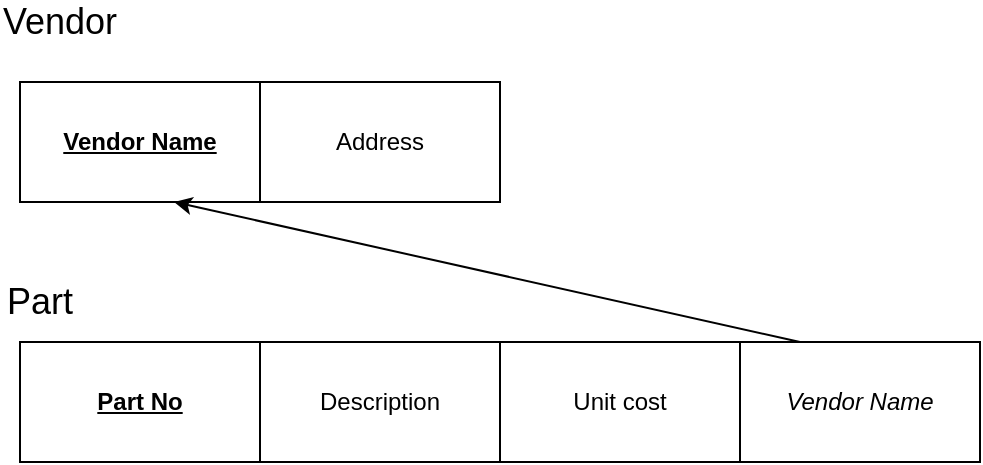 <mxfile version="13.7.7" type="github">
  <diagram id="1xS_lVO1fKtybJHt1vzb" name="Page-1">
    <mxGraphModel dx="778" dy="685" grid="1" gridSize="10" guides="1" tooltips="1" connect="1" arrows="1" fold="1" page="1" pageScale="1" pageWidth="827" pageHeight="1169" math="0" shadow="0">
      <root>
        <mxCell id="0" />
        <mxCell id="1" parent="0" />
        <mxCell id="8nA04-hDGhwmDODjSXcj-1" value="&lt;b&gt;&lt;u&gt;Vendor Name&lt;/u&gt;&lt;/b&gt;" style="rounded=0;whiteSpace=wrap;html=1;" vertex="1" parent="1">
          <mxGeometry x="140" y="170" width="120" height="60" as="geometry" />
        </mxCell>
        <mxCell id="8nA04-hDGhwmDODjSXcj-2" value="Address" style="rounded=0;whiteSpace=wrap;html=1;" vertex="1" parent="1">
          <mxGeometry x="260" y="170" width="120" height="60" as="geometry" />
        </mxCell>
        <mxCell id="8nA04-hDGhwmDODjSXcj-3" value="&lt;b&gt;&lt;u&gt;Part No&lt;/u&gt;&lt;/b&gt;" style="rounded=0;whiteSpace=wrap;html=1;" vertex="1" parent="1">
          <mxGeometry x="140" y="300" width="120" height="60" as="geometry" />
        </mxCell>
        <mxCell id="8nA04-hDGhwmDODjSXcj-4" value="Description" style="rounded=0;whiteSpace=wrap;html=1;" vertex="1" parent="1">
          <mxGeometry x="260" y="300" width="120" height="60" as="geometry" />
        </mxCell>
        <mxCell id="8nA04-hDGhwmDODjSXcj-5" value="Unit cost" style="rounded=0;whiteSpace=wrap;html=1;" vertex="1" parent="1">
          <mxGeometry x="380" y="300" width="120" height="60" as="geometry" />
        </mxCell>
        <mxCell id="8nA04-hDGhwmDODjSXcj-6" value="&lt;i&gt;Vendor Name&lt;/i&gt;" style="rounded=0;whiteSpace=wrap;html=1;" vertex="1" parent="1">
          <mxGeometry x="500" y="300" width="120" height="60" as="geometry" />
        </mxCell>
        <mxCell id="8nA04-hDGhwmDODjSXcj-7" value="" style="endArrow=classic;html=1;exitX=0.25;exitY=0;exitDx=0;exitDy=0;entryX=0.642;entryY=1;entryDx=0;entryDy=0;entryPerimeter=0;" edge="1" parent="1" source="8nA04-hDGhwmDODjSXcj-6" target="8nA04-hDGhwmDODjSXcj-1">
          <mxGeometry width="50" height="50" relative="1" as="geometry">
            <mxPoint x="370" y="380" as="sourcePoint" />
            <mxPoint x="420" y="330" as="targetPoint" />
            <Array as="points" />
          </mxGeometry>
        </mxCell>
        <mxCell id="8nA04-hDGhwmDODjSXcj-8" value="&lt;font style=&quot;font-size: 18px&quot;&gt;Part&lt;/font&gt;" style="text;html=1;strokeColor=none;fillColor=none;align=center;verticalAlign=middle;whiteSpace=wrap;rounded=0;" vertex="1" parent="1">
          <mxGeometry x="130" y="270" width="40" height="20" as="geometry" />
        </mxCell>
        <mxCell id="8nA04-hDGhwmDODjSXcj-9" value="&lt;font style=&quot;font-size: 18px&quot;&gt;Vendor&lt;/font&gt;" style="text;html=1;strokeColor=none;fillColor=none;align=center;verticalAlign=middle;whiteSpace=wrap;rounded=0;" vertex="1" parent="1">
          <mxGeometry x="140" y="130" width="40" height="20" as="geometry" />
        </mxCell>
      </root>
    </mxGraphModel>
  </diagram>
</mxfile>
